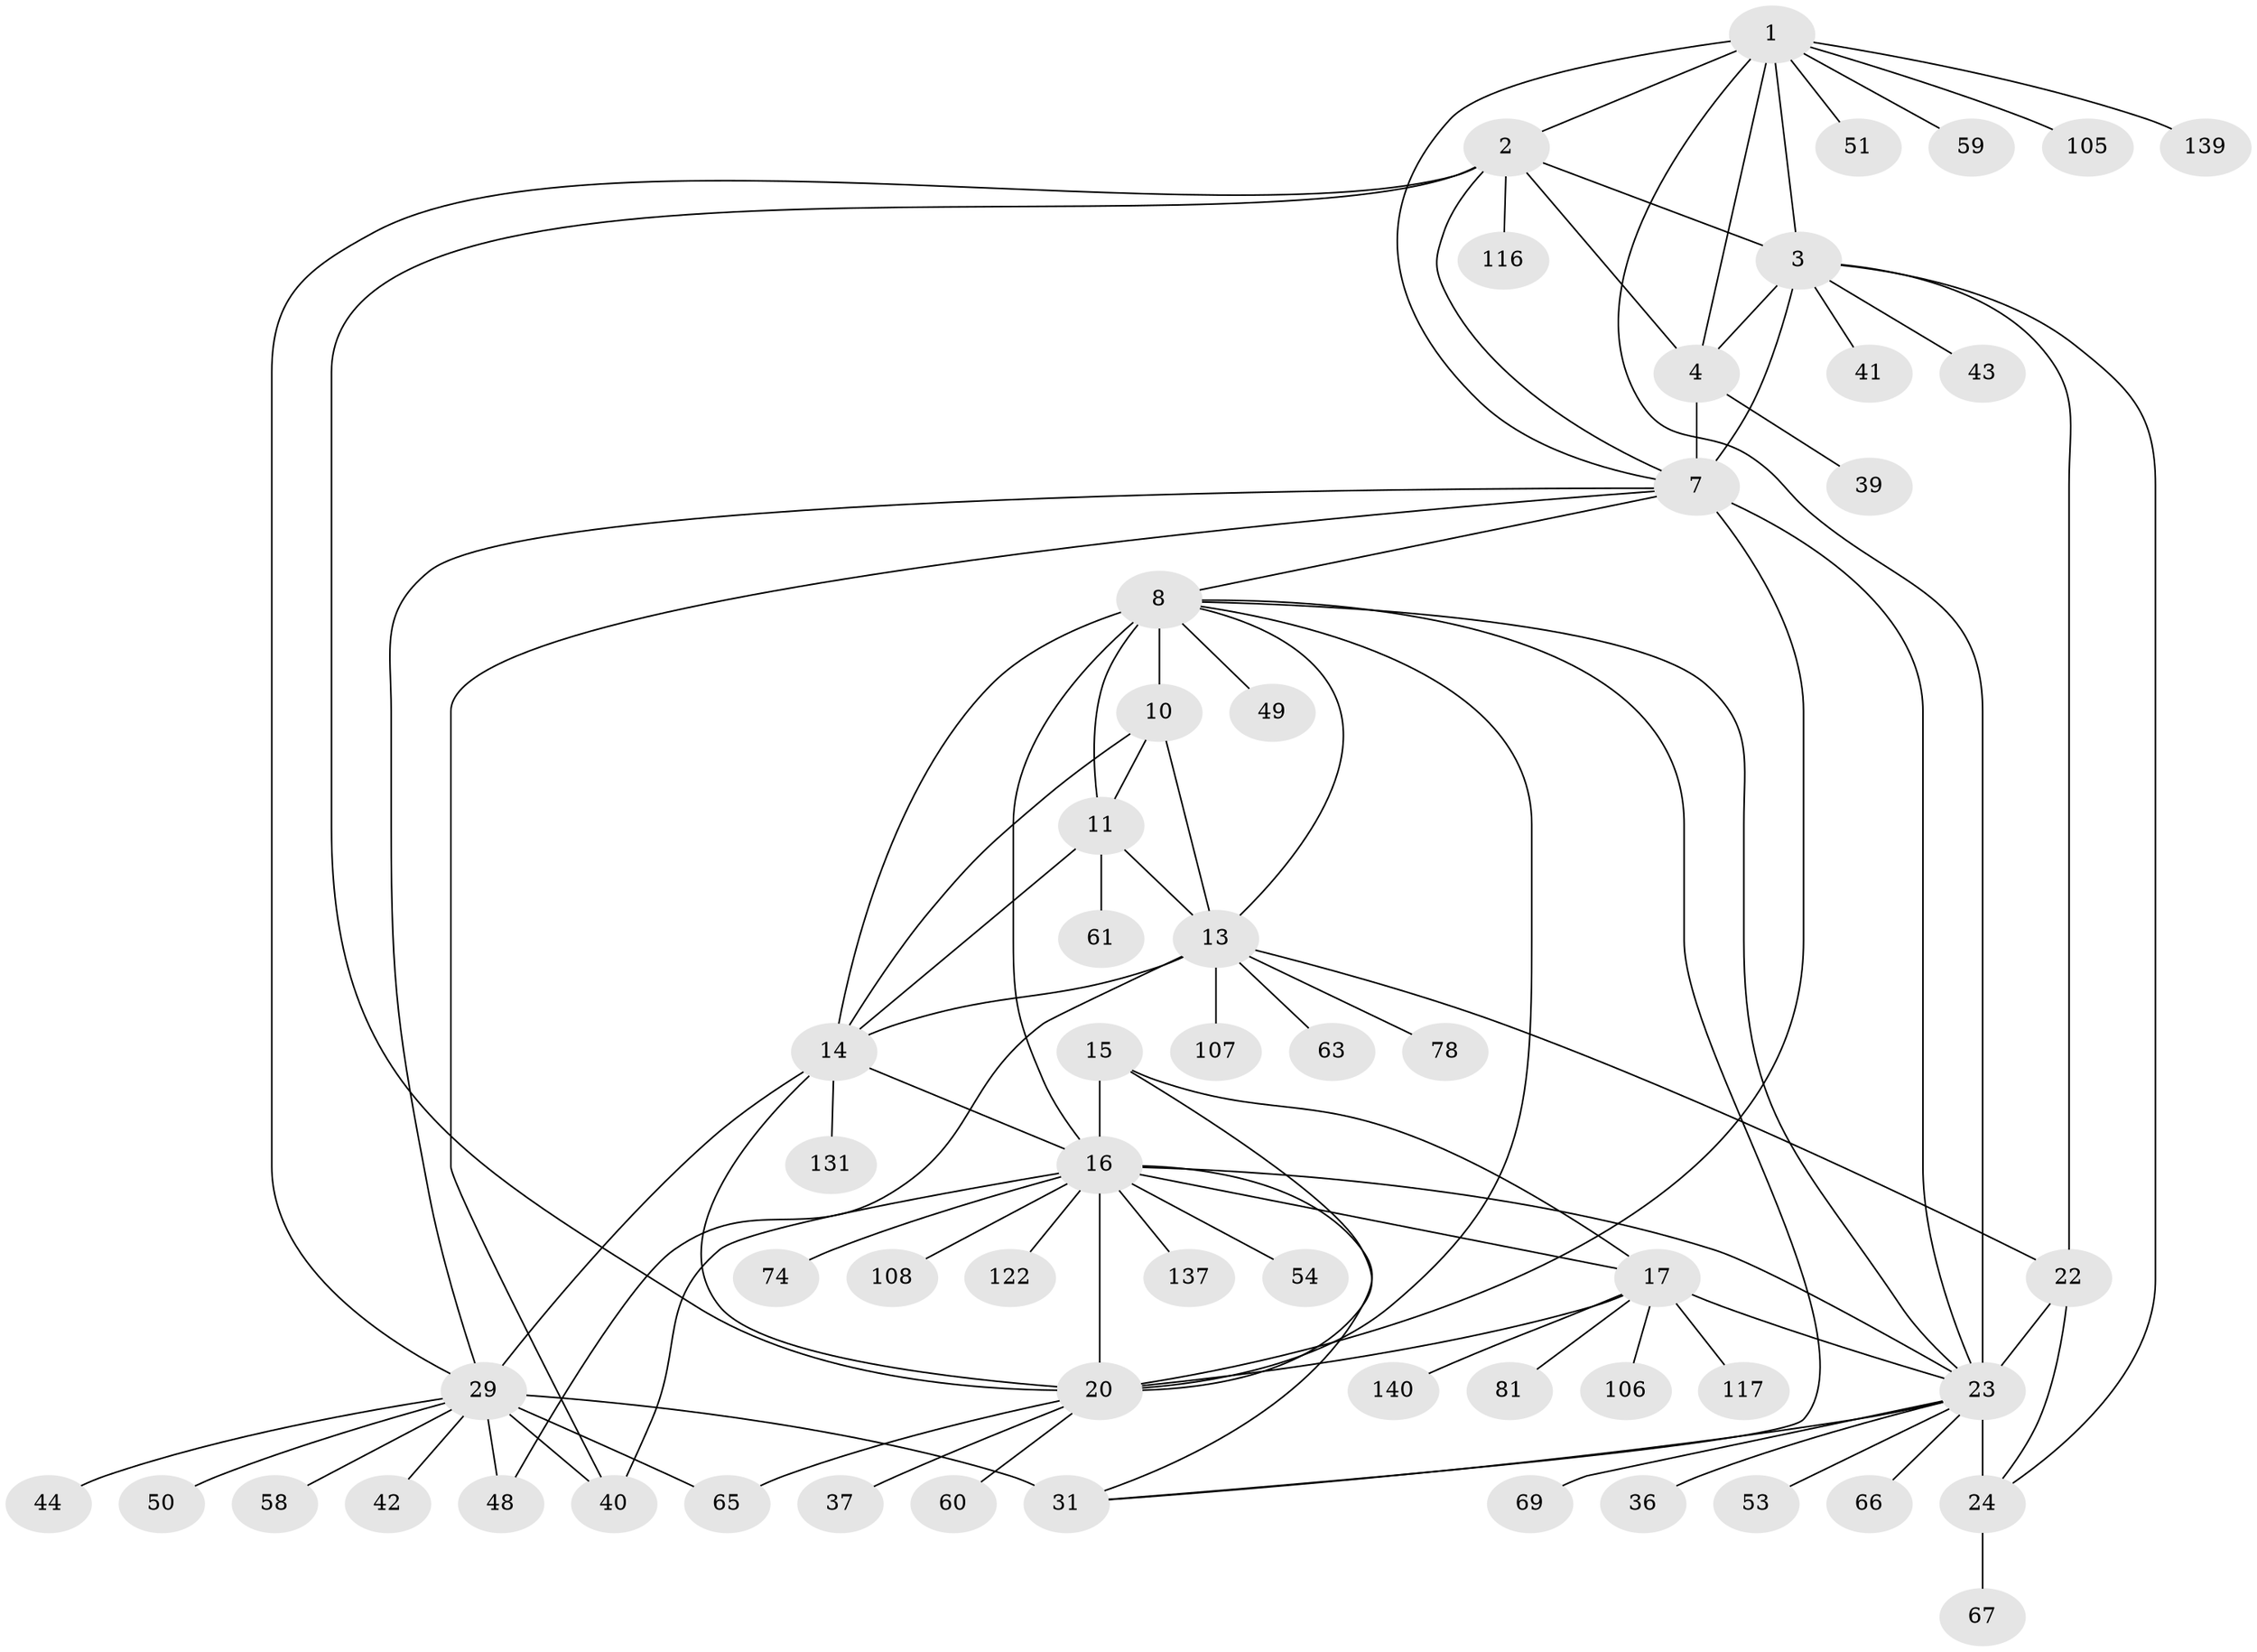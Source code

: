 // original degree distribution, {12: 0.05, 9: 0.014285714285714285, 17: 0.007142857142857143, 8: 0.05, 7: 0.03571428571428571, 13: 0.007142857142857143, 6: 0.02857142857142857, 11: 0.02142857142857143, 15: 0.007142857142857143, 10: 0.02142857142857143, 14: 0.007142857142857143, 1: 0.6, 2: 0.10714285714285714, 4: 0.007142857142857143, 3: 0.03571428571428571}
// Generated by graph-tools (version 1.1) at 2025/19/03/04/25 18:19:43]
// undirected, 56 vertices, 92 edges
graph export_dot {
graph [start="1"]
  node [color=gray90,style=filled];
  1 [super="+55"];
  2;
  3 [super="+6+38+87+94+97+104+101+120+132+136"];
  4 [super="+124+5"];
  7 [super="+89+100"];
  8 [super="+9+82+85+92+110+76"];
  10 [super="+12"];
  11;
  13;
  14 [super="+56"];
  15;
  16 [super="+18"];
  17 [super="+62"];
  20 [super="+70+52+79+113+134"];
  22;
  23 [super="+99+111+73+26+28"];
  24 [super="+25"];
  29 [super="+32+118+125+35+72+30+34"];
  31 [super="+33"];
  36;
  37 [super="+128"];
  39;
  40 [super="+71"];
  41;
  42;
  43;
  44;
  48;
  49;
  50;
  51;
  53;
  54;
  58 [super="+102"];
  59;
  60;
  61;
  63;
  65;
  66;
  67;
  69;
  74;
  78;
  81;
  105;
  106;
  107;
  108;
  116;
  117;
  122;
  131;
  137;
  139;
  140;
  1 -- 2;
  1 -- 3 [weight=2];
  1 -- 4 [weight=2];
  1 -- 7;
  1 -- 51;
  1 -- 59;
  1 -- 105;
  1 -- 139;
  1 -- 23;
  2 -- 3 [weight=2];
  2 -- 4 [weight=2];
  2 -- 7;
  2 -- 20;
  2 -- 29;
  2 -- 116;
  3 -- 4 [weight=4];
  3 -- 7 [weight=2];
  3 -- 41;
  3 -- 43;
  3 -- 24;
  3 -- 22;
  4 -- 7 [weight=3];
  4 -- 39;
  7 -- 23;
  7 -- 40;
  7 -- 29;
  7 -- 8;
  7 -- 20;
  8 -- 10 [weight=4];
  8 -- 11 [weight=2];
  8 -- 13 [weight=2];
  8 -- 14 [weight=2];
  8 -- 49;
  8 -- 23;
  8 -- 16;
  8 -- 20;
  8 -- 31;
  10 -- 11 [weight=2];
  10 -- 13 [weight=2];
  10 -- 14 [weight=2];
  11 -- 13;
  11 -- 14;
  11 -- 61;
  13 -- 14;
  13 -- 22;
  13 -- 48;
  13 -- 63;
  13 -- 78;
  13 -- 107;
  14 -- 16;
  14 -- 131;
  14 -- 29;
  14 -- 20;
  15 -- 16 [weight=4];
  15 -- 17;
  15 -- 20;
  16 -- 17 [weight=4];
  16 -- 20 [weight=4];
  16 -- 40;
  16 -- 74;
  16 -- 108;
  16 -- 122;
  16 -- 137;
  16 -- 54;
  16 -- 23;
  16 -- 31;
  17 -- 20;
  17 -- 23;
  17 -- 81;
  17 -- 106;
  17 -- 117;
  17 -- 140;
  20 -- 37;
  20 -- 65;
  20 -- 60;
  22 -- 23 [weight=3];
  22 -- 24 [weight=3];
  23 -- 24 [weight=9];
  23 -- 53;
  23 -- 66;
  23 -- 36;
  23 -- 69;
  23 -- 31;
  24 -- 67;
  29 -- 31 [weight=10];
  29 -- 65;
  29 -- 42;
  29 -- 44;
  29 -- 58;
  29 -- 40;
  29 -- 50;
  29 -- 48;
}
